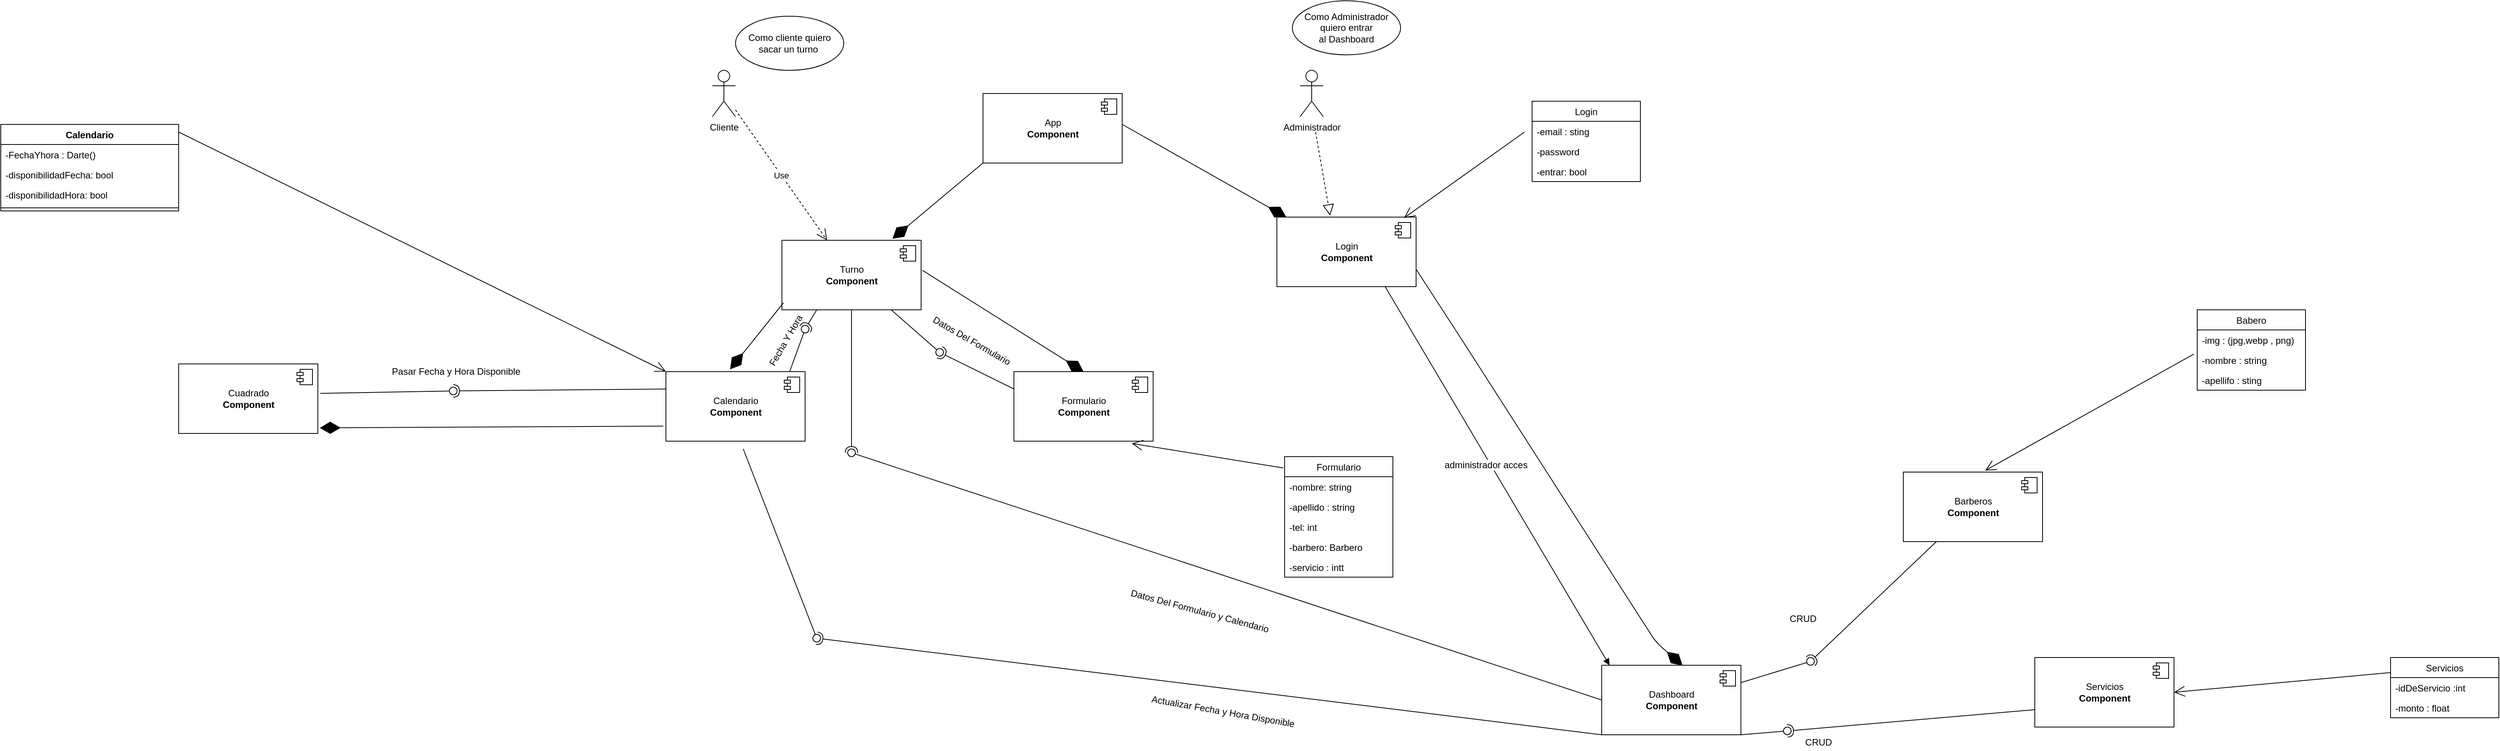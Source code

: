<mxfile>
    <diagram id="Ov19KBfht4VmxtYchFJS" name="Página-1">
        <mxGraphModel dx="3477" dy="1175" grid="1" gridSize="10" guides="1" tooltips="1" connect="1" arrows="1" fold="1" page="1" pageScale="1" pageWidth="827" pageHeight="1169" math="0" shadow="0">
            <root>
                <mxCell id="0"/>
                <mxCell id="1" parent="0"/>
                <mxCell id="2" value="App&lt;br&gt;&lt;b&gt;Component&lt;/b&gt;" style="html=1;dropTarget=0;" vertex="1" parent="1">
                    <mxGeometry x="470" y="150" width="180" height="90" as="geometry"/>
                </mxCell>
                <mxCell id="3" value="" style="shape=module;jettyWidth=8;jettyHeight=4;" vertex="1" parent="2">
                    <mxGeometry x="1" width="20" height="20" relative="1" as="geometry">
                        <mxPoint x="-27" y="7" as="offset"/>
                    </mxGeometry>
                </mxCell>
                <mxCell id="7" value="" style="endArrow=diamondThin;endFill=1;endSize=24;html=1;exitX=0;exitY=1;exitDx=0;exitDy=0;entryX=0.794;entryY=-0.022;entryDx=0;entryDy=0;entryPerimeter=0;" edge="1" parent="1" source="2" target="8">
                    <mxGeometry width="160" relative="1" as="geometry">
                        <mxPoint x="414" y="320" as="sourcePoint"/>
                        <mxPoint x="360" y="330" as="targetPoint"/>
                    </mxGeometry>
                </mxCell>
                <mxCell id="8" value="Turno&lt;br&gt;&lt;b&gt;Component&lt;/b&gt;" style="html=1;dropTarget=0;" vertex="1" parent="1">
                    <mxGeometry x="210" y="340" width="180" height="90" as="geometry"/>
                </mxCell>
                <mxCell id="9" value="" style="shape=module;jettyWidth=8;jettyHeight=4;" vertex="1" parent="8">
                    <mxGeometry x="1" width="20" height="20" relative="1" as="geometry">
                        <mxPoint x="-27" y="7" as="offset"/>
                    </mxGeometry>
                </mxCell>
                <mxCell id="10" value="Calendario&lt;br&gt;&lt;b&gt;Component&lt;/b&gt;" style="html=1;dropTarget=0;" vertex="1" parent="1">
                    <mxGeometry x="60" y="510" width="180" height="90" as="geometry"/>
                </mxCell>
                <mxCell id="11" value="" style="shape=module;jettyWidth=8;jettyHeight=4;" vertex="1" parent="10">
                    <mxGeometry x="1" width="20" height="20" relative="1" as="geometry">
                        <mxPoint x="-27" y="7" as="offset"/>
                    </mxGeometry>
                </mxCell>
                <mxCell id="12" value="Formulario&lt;br&gt;&lt;b&gt;Component&lt;/b&gt;" style="html=1;dropTarget=0;" vertex="1" parent="1">
                    <mxGeometry x="510" y="510" width="180" height="90" as="geometry"/>
                </mxCell>
                <mxCell id="13" value="" style="shape=module;jettyWidth=8;jettyHeight=4;" vertex="1" parent="12">
                    <mxGeometry x="1" width="20" height="20" relative="1" as="geometry">
                        <mxPoint x="-27" y="7" as="offset"/>
                    </mxGeometry>
                </mxCell>
                <mxCell id="14" value="" style="endArrow=diamondThin;endFill=1;endSize=24;html=1;entryX=0.461;entryY=-0.033;entryDx=0;entryDy=0;entryPerimeter=0;exitX=0.011;exitY=0.9;exitDx=0;exitDy=0;exitPerimeter=0;" edge="1" parent="1" source="8" target="10">
                    <mxGeometry width="160" relative="1" as="geometry">
                        <mxPoint x="90" y="420" as="sourcePoint"/>
                        <mxPoint x="250" y="420" as="targetPoint"/>
                    </mxGeometry>
                </mxCell>
                <mxCell id="15" value="" style="endArrow=diamondThin;endFill=1;endSize=24;html=1;entryX=0.5;entryY=0;entryDx=0;entryDy=0;exitX=1.01;exitY=0.433;exitDx=0;exitDy=0;exitPerimeter=0;" edge="1" parent="1" source="8" target="12">
                    <mxGeometry width="160" relative="1" as="geometry">
                        <mxPoint x="330" y="450" as="sourcePoint"/>
                        <mxPoint x="490" y="450" as="targetPoint"/>
                    </mxGeometry>
                </mxCell>
                <mxCell id="17" value="Login&lt;br&gt;&lt;b&gt;Component&lt;/b&gt;" style="html=1;dropTarget=0;" vertex="1" parent="1">
                    <mxGeometry x="850" y="310" width="180" height="90" as="geometry"/>
                </mxCell>
                <mxCell id="18" value="" style="shape=module;jettyWidth=8;jettyHeight=4;" vertex="1" parent="17">
                    <mxGeometry x="1" width="20" height="20" relative="1" as="geometry">
                        <mxPoint x="-27" y="7" as="offset"/>
                    </mxGeometry>
                </mxCell>
                <mxCell id="19" value="" style="endArrow=diamondThin;endFill=1;endSize=24;html=1;exitX=1;exitY=0.75;exitDx=0;exitDy=0;entryX=0.581;entryY=0.004;entryDx=0;entryDy=0;entryPerimeter=0;" edge="1" parent="1" source="17" target="20">
                    <mxGeometry width="160" relative="1" as="geometry">
                        <mxPoint x="950" y="420" as="sourcePoint"/>
                        <mxPoint x="1110" y="480" as="targetPoint"/>
                        <Array as="points">
                            <mxPoint x="1090" y="470"/>
                            <mxPoint x="1340" y="860"/>
                        </Array>
                    </mxGeometry>
                </mxCell>
                <mxCell id="20" value="Dashboard&lt;br&gt;&lt;b&gt;Component&lt;/b&gt;" style="html=1;dropTarget=0;" vertex="1" parent="1">
                    <mxGeometry x="1270" y="890" width="180" height="90" as="geometry"/>
                </mxCell>
                <mxCell id="21" value="" style="shape=module;jettyWidth=8;jettyHeight=4;" vertex="1" parent="20">
                    <mxGeometry x="1" width="20" height="20" relative="1" as="geometry">
                        <mxPoint x="-27" y="7" as="offset"/>
                    </mxGeometry>
                </mxCell>
                <mxCell id="23" value="Cuadrado&lt;br&gt;&lt;b&gt;Component&lt;/b&gt;" style="html=1;dropTarget=0;" vertex="1" parent="1">
                    <mxGeometry x="-570" y="500" width="180" height="90" as="geometry"/>
                </mxCell>
                <mxCell id="24" value="" style="shape=module;jettyWidth=8;jettyHeight=4;" vertex="1" parent="23">
                    <mxGeometry x="1" width="20" height="20" relative="1" as="geometry">
                        <mxPoint x="-27" y="7" as="offset"/>
                    </mxGeometry>
                </mxCell>
                <mxCell id="26" value="Calendario" style="swimlane;fontStyle=1;align=center;verticalAlign=top;childLayout=stackLayout;horizontal=1;startSize=26;horizontalStack=0;resizeParent=1;resizeParentMax=0;resizeLast=0;collapsible=1;marginBottom=0;" vertex="1" parent="1">
                    <mxGeometry x="-800" y="190" width="230" height="112" as="geometry"/>
                </mxCell>
                <mxCell id="27" value="-FechaYhora : Darte()" style="text;strokeColor=none;fillColor=none;align=left;verticalAlign=top;spacingLeft=4;spacingRight=4;overflow=hidden;rotatable=0;points=[[0,0.5],[1,0.5]];portConstraint=eastwest;" vertex="1" parent="26">
                    <mxGeometry y="26" width="230" height="26" as="geometry"/>
                </mxCell>
                <mxCell id="31" value="-disponibilidadFecha: bool" style="text;strokeColor=none;fillColor=none;align=left;verticalAlign=top;spacingLeft=4;spacingRight=4;overflow=hidden;rotatable=0;points=[[0,0.5],[1,0.5]];portConstraint=eastwest;" vertex="1" parent="26">
                    <mxGeometry y="52" width="230" height="26" as="geometry"/>
                </mxCell>
                <mxCell id="33" value="-disponibilidadHora: bool" style="text;strokeColor=none;fillColor=none;align=left;verticalAlign=top;spacingLeft=4;spacingRight=4;overflow=hidden;rotatable=0;points=[[0,0.5],[1,0.5]];portConstraint=eastwest;" vertex="1" parent="26">
                    <mxGeometry y="78" width="230" height="26" as="geometry"/>
                </mxCell>
                <mxCell id="28" value="" style="line;strokeWidth=1;fillColor=none;align=left;verticalAlign=middle;spacingTop=-1;spacingLeft=3;spacingRight=3;rotatable=0;labelPosition=right;points=[];portConstraint=eastwest;" vertex="1" parent="26">
                    <mxGeometry y="104" width="230" height="8" as="geometry"/>
                </mxCell>
                <mxCell id="37" value="" style="endArrow=open;endFill=1;endSize=12;html=1;entryX=0;entryY=0;entryDx=0;entryDy=0;exitX=0.998;exitY=0.086;exitDx=0;exitDy=0;exitPerimeter=0;" edge="1" parent="1" source="26" target="10">
                    <mxGeometry width="160" relative="1" as="geometry">
                        <mxPoint x="10" y="290" as="sourcePoint"/>
                        <mxPoint x="170" y="290" as="targetPoint"/>
                    </mxGeometry>
                </mxCell>
                <mxCell id="40" value="" style="rounded=0;orthogonalLoop=1;jettySize=auto;html=1;endArrow=none;endFill=0;sketch=0;sourcePerimeterSpacing=0;targetPerimeterSpacing=0;exitX=1.017;exitY=0.424;exitDx=0;exitDy=0;exitPerimeter=0;" edge="1" target="42" parent="1" source="23">
                    <mxGeometry relative="1" as="geometry">
                        <mxPoint x="-270" y="525" as="sourcePoint"/>
                    </mxGeometry>
                </mxCell>
                <mxCell id="41" value="" style="rounded=0;orthogonalLoop=1;jettySize=auto;html=1;endArrow=halfCircle;endFill=0;entryX=0.5;entryY=0.5;endSize=6;strokeWidth=1;sketch=0;exitX=0;exitY=0.25;exitDx=0;exitDy=0;" edge="1" target="42" parent="1" source="10">
                    <mxGeometry relative="1" as="geometry">
                        <mxPoint x="-230" y="525" as="sourcePoint"/>
                    </mxGeometry>
                </mxCell>
                <mxCell id="42" value="" style="ellipse;whiteSpace=wrap;html=1;align=center;aspect=fixed;resizable=0;points=[];outlineConnect=0;sketch=0;" vertex="1" parent="1">
                    <mxGeometry x="-220" y="530" width="10" height="10" as="geometry"/>
                </mxCell>
                <mxCell id="44" value="" style="endArrow=diamondThin;endFill=1;endSize=24;html=1;entryX=1.014;entryY=0.92;entryDx=0;entryDy=0;entryPerimeter=0;exitX=-0.019;exitY=0.783;exitDx=0;exitDy=0;exitPerimeter=0;" edge="1" parent="1" source="10" target="23">
                    <mxGeometry width="160" relative="1" as="geometry">
                        <mxPoint x="-290" y="560" as="sourcePoint"/>
                        <mxPoint x="-130" y="560" as="targetPoint"/>
                    </mxGeometry>
                </mxCell>
                <mxCell id="45" value="Pasar Fecha y Hora Disponible&amp;nbsp;" style="text;html=1;align=center;verticalAlign=middle;resizable=0;points=[];autosize=1;strokeColor=none;fillColor=none;" vertex="1" parent="1">
                    <mxGeometry x="-300" y="500" width="180" height="20" as="geometry"/>
                </mxCell>
                <mxCell id="46" value="Formulario" style="swimlane;fontStyle=0;childLayout=stackLayout;horizontal=1;startSize=26;fillColor=none;horizontalStack=0;resizeParent=1;resizeParentMax=0;resizeLast=0;collapsible=1;marginBottom=0;" vertex="1" parent="1">
                    <mxGeometry x="860" y="620" width="140" height="156" as="geometry"/>
                </mxCell>
                <mxCell id="47" value="-nombre: string" style="text;strokeColor=none;fillColor=none;align=left;verticalAlign=top;spacingLeft=4;spacingRight=4;overflow=hidden;rotatable=0;points=[[0,0.5],[1,0.5]];portConstraint=eastwest;" vertex="1" parent="46">
                    <mxGeometry y="26" width="140" height="26" as="geometry"/>
                </mxCell>
                <mxCell id="48" value="-apellido : string" style="text;strokeColor=none;fillColor=none;align=left;verticalAlign=top;spacingLeft=4;spacingRight=4;overflow=hidden;rotatable=0;points=[[0,0.5],[1,0.5]];portConstraint=eastwest;" vertex="1" parent="46">
                    <mxGeometry y="52" width="140" height="26" as="geometry"/>
                </mxCell>
                <mxCell id="49" value="-tel: int" style="text;strokeColor=none;fillColor=none;align=left;verticalAlign=top;spacingLeft=4;spacingRight=4;overflow=hidden;rotatable=0;points=[[0,0.5],[1,0.5]];portConstraint=eastwest;" vertex="1" parent="46">
                    <mxGeometry y="78" width="140" height="26" as="geometry"/>
                </mxCell>
                <mxCell id="50" value="-barbero: Barbero" style="text;strokeColor=none;fillColor=none;align=left;verticalAlign=top;spacingLeft=4;spacingRight=4;overflow=hidden;rotatable=0;points=[[0,0.5],[1,0.5]];portConstraint=eastwest;" vertex="1" parent="46">
                    <mxGeometry y="104" width="140" height="26" as="geometry"/>
                </mxCell>
                <mxCell id="51" value="-servicio : intt" style="text;strokeColor=none;fillColor=none;align=left;verticalAlign=top;spacingLeft=4;spacingRight=4;overflow=hidden;rotatable=0;points=[[0,0.5],[1,0.5]];portConstraint=eastwest;" vertex="1" parent="46">
                    <mxGeometry y="130" width="140" height="26" as="geometry"/>
                </mxCell>
                <mxCell id="52" value="" style="endArrow=open;endFill=1;endSize=12;html=1;entryX=0.847;entryY=1.033;entryDx=0;entryDy=0;entryPerimeter=0;exitX=-0.012;exitY=0.094;exitDx=0;exitDy=0;exitPerimeter=0;" edge="1" parent="1" source="46" target="12">
                    <mxGeometry width="160" relative="1" as="geometry">
                        <mxPoint x="610" y="680" as="sourcePoint"/>
                        <mxPoint x="770" y="680" as="targetPoint"/>
                    </mxGeometry>
                </mxCell>
                <mxCell id="56" value="" style="rounded=0;orthogonalLoop=1;jettySize=auto;html=1;endArrow=none;endFill=0;sketch=0;sourcePerimeterSpacing=0;targetPerimeterSpacing=0;" edge="1" target="58" parent="1" source="8">
                    <mxGeometry relative="1" as="geometry">
                        <mxPoint x="394" y="485" as="sourcePoint"/>
                    </mxGeometry>
                </mxCell>
                <mxCell id="57" value="" style="rounded=0;orthogonalLoop=1;jettySize=auto;html=1;endArrow=halfCircle;endFill=0;entryX=0.5;entryY=0.5;endSize=6;strokeWidth=1;sketch=0;exitX=0;exitY=0.25;exitDx=0;exitDy=0;" edge="1" target="58" parent="1" source="12">
                    <mxGeometry relative="1" as="geometry">
                        <mxPoint x="434" y="485" as="sourcePoint"/>
                    </mxGeometry>
                </mxCell>
                <mxCell id="58" value="" style="ellipse;whiteSpace=wrap;html=1;align=center;aspect=fixed;resizable=0;points=[];outlineConnect=0;sketch=0;" vertex="1" parent="1">
                    <mxGeometry x="409" y="480" width="10" height="10" as="geometry"/>
                </mxCell>
                <mxCell id="59" value="Datos Del Formulario" style="text;html=1;align=center;verticalAlign=middle;resizable=0;points=[];autosize=1;strokeColor=none;fillColor=none;rotation=30;" vertex="1" parent="1">
                    <mxGeometry x="390" y="460" width="130" height="20" as="geometry"/>
                </mxCell>
                <mxCell id="60" value="" style="rounded=0;orthogonalLoop=1;jettySize=auto;html=1;endArrow=none;endFill=0;sketch=0;sourcePerimeterSpacing=0;targetPerimeterSpacing=0;exitX=0.889;exitY=0;exitDx=0;exitDy=0;exitPerimeter=0;" edge="1" target="62" parent="1" source="10">
                    <mxGeometry relative="1" as="geometry">
                        <mxPoint x="220" y="455" as="sourcePoint"/>
                    </mxGeometry>
                </mxCell>
                <mxCell id="61" value="" style="rounded=0;orthogonalLoop=1;jettySize=auto;html=1;endArrow=halfCircle;endFill=0;entryX=0.5;entryY=0.5;endSize=6;strokeWidth=1;sketch=0;exitX=0.25;exitY=1;exitDx=0;exitDy=0;" edge="1" target="62" parent="1" source="8">
                    <mxGeometry relative="1" as="geometry">
                        <mxPoint x="260" y="455" as="sourcePoint"/>
                    </mxGeometry>
                </mxCell>
                <mxCell id="62" value="" style="ellipse;whiteSpace=wrap;html=1;align=center;aspect=fixed;resizable=0;points=[];outlineConnect=0;sketch=0;" vertex="1" parent="1">
                    <mxGeometry x="235" y="450" width="10" height="10" as="geometry"/>
                </mxCell>
                <mxCell id="63" value="Fecha Y Hora" style="text;html=1;align=center;verticalAlign=middle;resizable=0;points=[];autosize=1;strokeColor=none;fillColor=none;rotation=-60;" vertex="1" parent="1">
                    <mxGeometry x="170" y="460" width="90" height="20" as="geometry"/>
                </mxCell>
                <mxCell id="64" value="" style="rounded=0;orthogonalLoop=1;jettySize=auto;html=1;endArrow=none;endFill=0;sketch=0;sourcePerimeterSpacing=0;targetPerimeterSpacing=0;exitX=0;exitY=0.5;exitDx=0;exitDy=0;" edge="1" target="66" parent="1" source="20">
                    <mxGeometry relative="1" as="geometry">
                        <mxPoint x="1250" y="940" as="sourcePoint"/>
                    </mxGeometry>
                </mxCell>
                <mxCell id="65" value="" style="rounded=0;orthogonalLoop=1;jettySize=auto;html=1;endArrow=halfCircle;endFill=0;entryX=0.5;entryY=0.5;endSize=6;strokeWidth=1;sketch=0;exitX=0.5;exitY=1;exitDx=0;exitDy=0;" edge="1" target="66" parent="1" source="8">
                    <mxGeometry relative="1" as="geometry">
                        <mxPoint x="320" y="615" as="sourcePoint"/>
                    </mxGeometry>
                </mxCell>
                <mxCell id="66" value="" style="ellipse;whiteSpace=wrap;html=1;align=center;aspect=fixed;resizable=0;points=[];outlineConnect=0;sketch=0;" vertex="1" parent="1">
                    <mxGeometry x="295" y="610" width="10" height="10" as="geometry"/>
                </mxCell>
                <mxCell id="68" value="Datos Del Formulario y Calendario" style="text;html=1;align=center;verticalAlign=middle;resizable=0;points=[];autosize=1;strokeColor=none;fillColor=none;rotation=15;" vertex="1" parent="1">
                    <mxGeometry x="650" y="810" width="200" height="20" as="geometry"/>
                </mxCell>
                <mxCell id="69" value="" style="endArrow=diamondThin;endFill=1;endSize=24;html=1;entryX=0.068;entryY=0.001;entryDx=0;entryDy=0;entryPerimeter=0;" edge="1" parent="1" target="17">
                    <mxGeometry width="160" relative="1" as="geometry">
                        <mxPoint x="650" y="190" as="sourcePoint"/>
                        <mxPoint x="810" y="190" as="targetPoint"/>
                    </mxGeometry>
                </mxCell>
                <mxCell id="70" value="Login" style="swimlane;fontStyle=0;childLayout=stackLayout;horizontal=1;startSize=26;fillColor=none;horizontalStack=0;resizeParent=1;resizeParentMax=0;resizeLast=0;collapsible=1;marginBottom=0;" vertex="1" parent="1">
                    <mxGeometry x="1180" y="160" width="140" height="104" as="geometry"/>
                </mxCell>
                <mxCell id="71" value="-email : sting" style="text;strokeColor=none;fillColor=none;align=left;verticalAlign=top;spacingLeft=4;spacingRight=4;overflow=hidden;rotatable=0;points=[[0,0.5],[1,0.5]];portConstraint=eastwest;" vertex="1" parent="70">
                    <mxGeometry y="26" width="140" height="26" as="geometry"/>
                </mxCell>
                <mxCell id="72" value="-password" style="text;strokeColor=none;fillColor=none;align=left;verticalAlign=top;spacingLeft=4;spacingRight=4;overflow=hidden;rotatable=0;points=[[0,0.5],[1,0.5]];portConstraint=eastwest;" vertex="1" parent="70">
                    <mxGeometry y="52" width="140" height="26" as="geometry"/>
                </mxCell>
                <mxCell id="73" value="-entrar: bool" style="text;strokeColor=none;fillColor=none;align=left;verticalAlign=top;spacingLeft=4;spacingRight=4;overflow=hidden;rotatable=0;points=[[0,0.5],[1,0.5]];portConstraint=eastwest;" vertex="1" parent="70">
                    <mxGeometry y="78" width="140" height="26" as="geometry"/>
                </mxCell>
                <mxCell id="74" value="" style="endArrow=open;endFill=1;endSize=12;html=1;entryX=0.914;entryY=0.011;entryDx=0;entryDy=0;entryPerimeter=0;" edge="1" parent="1" target="17">
                    <mxGeometry width="160" relative="1" as="geometry">
                        <mxPoint x="1170" y="200" as="sourcePoint"/>
                        <mxPoint x="1130" y="200" as="targetPoint"/>
                    </mxGeometry>
                </mxCell>
                <mxCell id="75" value="Administrador" style="shape=umlActor;verticalLabelPosition=bottom;verticalAlign=top;html=1;" vertex="1" parent="1">
                    <mxGeometry x="880" y="120" width="30" height="60" as="geometry"/>
                </mxCell>
                <mxCell id="76" value="" style="endArrow=block;dashed=1;endFill=0;endSize=12;html=1;entryX=0.383;entryY=-0.022;entryDx=0;entryDy=0;entryPerimeter=0;" edge="1" parent="1" target="17">
                    <mxGeometry width="160" relative="1" as="geometry">
                        <mxPoint x="900" y="200" as="sourcePoint"/>
                        <mxPoint x="1020" y="230" as="targetPoint"/>
                    </mxGeometry>
                </mxCell>
                <mxCell id="77" value="Como Administrador quiero entrar al&amp;nbsp;&lt;span&gt;Dashboard&lt;/span&gt;" style="ellipse;whiteSpace=wrap;html=1;" vertex="1" parent="1">
                    <mxGeometry x="870" y="30" width="140" height="70" as="geometry"/>
                </mxCell>
                <mxCell id="82" value="&lt;span style=&quot;font-size: 12px&quot;&gt;administrador acces&lt;/span&gt;" style="html=1;verticalAlign=bottom;endArrow=block;entryX=0.056;entryY=0;entryDx=0;entryDy=0;entryPerimeter=0;" edge="1" parent="1" target="20">
                    <mxGeometry x="-0.042" y="-10" width="80" relative="1" as="geometry">
                        <mxPoint x="990" y="400" as="sourcePoint"/>
                        <mxPoint x="1060" y="530" as="targetPoint"/>
                        <mxPoint as="offset"/>
                    </mxGeometry>
                </mxCell>
                <mxCell id="88" value="Cliente&lt;br&gt;&lt;br&gt;" style="shape=umlActor;verticalLabelPosition=bottom;verticalAlign=top;html=1;" vertex="1" parent="1">
                    <mxGeometry x="120" y="120" width="30" height="60" as="geometry"/>
                </mxCell>
                <mxCell id="89" value="Como cliente quiero sacar un turno&amp;nbsp;" style="ellipse;whiteSpace=wrap;html=1;" vertex="1" parent="1">
                    <mxGeometry x="150" y="50" width="140" height="70" as="geometry"/>
                </mxCell>
                <mxCell id="90" value="Use" style="endArrow=open;endSize=12;dashed=1;html=1;" edge="1" parent="1" source="88" target="8">
                    <mxGeometry width="160" relative="1" as="geometry">
                        <mxPoint x="150" y="220" as="sourcePoint"/>
                        <mxPoint x="310" y="220" as="targetPoint"/>
                    </mxGeometry>
                </mxCell>
                <mxCell id="91" value="" style="rounded=0;orthogonalLoop=1;jettySize=auto;html=1;endArrow=none;endFill=0;sketch=0;sourcePerimeterSpacing=0;targetPerimeterSpacing=0;" edge="1" target="93" parent="1">
                    <mxGeometry relative="1" as="geometry">
                        <mxPoint x="160" y="610" as="sourcePoint"/>
                    </mxGeometry>
                </mxCell>
                <mxCell id="92" value="" style="rounded=0;orthogonalLoop=1;jettySize=auto;html=1;endArrow=halfCircle;endFill=0;entryX=0.5;entryY=0.5;endSize=6;strokeWidth=1;sketch=0;exitX=0;exitY=1;exitDx=0;exitDy=0;" edge="1" target="93" parent="1" source="20">
                    <mxGeometry relative="1" as="geometry">
                        <mxPoint x="275" y="855" as="sourcePoint"/>
                    </mxGeometry>
                </mxCell>
                <mxCell id="93" value="" style="ellipse;whiteSpace=wrap;html=1;align=center;aspect=fixed;resizable=0;points=[];outlineConnect=0;sketch=0;" vertex="1" parent="1">
                    <mxGeometry x="250" y="850" width="10" height="10" as="geometry"/>
                </mxCell>
                <mxCell id="94" value="Actualizar Fecha y Hora Disponible" style="text;html=1;align=center;verticalAlign=middle;resizable=0;points=[];autosize=1;strokeColor=none;fillColor=none;rotation=10;" vertex="1" parent="1">
                    <mxGeometry x="680" y="940" width="200" height="20" as="geometry"/>
                </mxCell>
                <mxCell id="95" value="Barberos&lt;br&gt;&lt;b&gt;Component&lt;/b&gt;" style="html=1;dropTarget=0;" vertex="1" parent="1">
                    <mxGeometry x="1660" y="640" width="180" height="90" as="geometry"/>
                </mxCell>
                <mxCell id="96" value="" style="shape=module;jettyWidth=8;jettyHeight=4;" vertex="1" parent="95">
                    <mxGeometry x="1" width="20" height="20" relative="1" as="geometry">
                        <mxPoint x="-27" y="7" as="offset"/>
                    </mxGeometry>
                </mxCell>
                <mxCell id="97" value="Servicios&lt;br&gt;&lt;b&gt;Component&lt;/b&gt;" style="html=1;dropTarget=0;" vertex="1" parent="1">
                    <mxGeometry x="1830" y="880" width="180" height="90" as="geometry"/>
                </mxCell>
                <mxCell id="98" value="" style="shape=module;jettyWidth=8;jettyHeight=4;" vertex="1" parent="97">
                    <mxGeometry x="1" width="20" height="20" relative="1" as="geometry">
                        <mxPoint x="-27" y="7" as="offset"/>
                    </mxGeometry>
                </mxCell>
                <mxCell id="99" value="" style="rounded=0;orthogonalLoop=1;jettySize=auto;html=1;endArrow=none;endFill=0;sketch=0;sourcePerimeterSpacing=0;targetPerimeterSpacing=0;exitX=1;exitY=0.25;exitDx=0;exitDy=0;" edge="1" target="101" parent="1" source="20">
                    <mxGeometry relative="1" as="geometry">
                        <mxPoint x="1520" y="885" as="sourcePoint"/>
                    </mxGeometry>
                </mxCell>
                <mxCell id="100" value="" style="rounded=0;orthogonalLoop=1;jettySize=auto;html=1;endArrow=halfCircle;endFill=0;entryX=0.5;entryY=0.5;endSize=6;strokeWidth=1;sketch=0;" edge="1" target="101" parent="1" source="95">
                    <mxGeometry relative="1" as="geometry">
                        <mxPoint x="1560" y="885" as="sourcePoint"/>
                    </mxGeometry>
                </mxCell>
                <mxCell id="101" value="" style="ellipse;whiteSpace=wrap;html=1;align=center;aspect=fixed;resizable=0;points=[];outlineConnect=0;sketch=0;" vertex="1" parent="1">
                    <mxGeometry x="1535" y="880" width="10" height="10" as="geometry"/>
                </mxCell>
                <mxCell id="102" value="" style="rounded=0;orthogonalLoop=1;jettySize=auto;html=1;endArrow=none;endFill=0;sketch=0;sourcePerimeterSpacing=0;targetPerimeterSpacing=0;exitX=1;exitY=1;exitDx=0;exitDy=0;" edge="1" target="104" parent="1" source="20">
                    <mxGeometry relative="1" as="geometry">
                        <mxPoint x="1490" y="975" as="sourcePoint"/>
                    </mxGeometry>
                </mxCell>
                <mxCell id="103" value="" style="rounded=0;orthogonalLoop=1;jettySize=auto;html=1;endArrow=halfCircle;endFill=0;entryX=0.5;entryY=0.5;endSize=6;strokeWidth=1;sketch=0;exitX=0;exitY=0.75;exitDx=0;exitDy=0;" edge="1" target="104" parent="1" source="97">
                    <mxGeometry relative="1" as="geometry">
                        <mxPoint x="1540" y="975" as="sourcePoint"/>
                    </mxGeometry>
                </mxCell>
                <mxCell id="104" value="" style="ellipse;whiteSpace=wrap;html=1;align=center;aspect=fixed;resizable=0;points=[];outlineConnect=0;sketch=0;" vertex="1" parent="1">
                    <mxGeometry x="1505" y="970" width="10" height="10" as="geometry"/>
                </mxCell>
                <mxCell id="105" value="CRUD" style="text;html=1;align=center;verticalAlign=middle;resizable=0;points=[];autosize=1;strokeColor=none;fillColor=none;" vertex="1" parent="1">
                    <mxGeometry x="1505" y="820" width="50" height="20" as="geometry"/>
                </mxCell>
                <mxCell id="106" value="CRUD" style="text;html=1;align=center;verticalAlign=middle;resizable=0;points=[];autosize=1;strokeColor=none;fillColor=none;" vertex="1" parent="1">
                    <mxGeometry x="1525" y="980" width="50" height="20" as="geometry"/>
                </mxCell>
                <mxCell id="107" value="Babero" style="swimlane;fontStyle=0;childLayout=stackLayout;horizontal=1;startSize=26;fillColor=none;horizontalStack=0;resizeParent=1;resizeParentMax=0;resizeLast=0;collapsible=1;marginBottom=0;" vertex="1" parent="1">
                    <mxGeometry x="2040" y="430" width="140" height="104" as="geometry"/>
                </mxCell>
                <mxCell id="108" value="-img : (jpg,webp , png)" style="text;strokeColor=none;fillColor=none;align=left;verticalAlign=top;spacingLeft=4;spacingRight=4;overflow=hidden;rotatable=0;points=[[0,0.5],[1,0.5]];portConstraint=eastwest;" vertex="1" parent="107">
                    <mxGeometry y="26" width="140" height="26" as="geometry"/>
                </mxCell>
                <mxCell id="109" value="-nombre : string" style="text;strokeColor=none;fillColor=none;align=left;verticalAlign=top;spacingLeft=4;spacingRight=4;overflow=hidden;rotatable=0;points=[[0,0.5],[1,0.5]];portConstraint=eastwest;" vertex="1" parent="107">
                    <mxGeometry y="52" width="140" height="26" as="geometry"/>
                </mxCell>
                <mxCell id="110" value="-apellifo : sting " style="text;strokeColor=none;fillColor=none;align=left;verticalAlign=top;spacingLeft=4;spacingRight=4;overflow=hidden;rotatable=0;points=[[0,0.5],[1,0.5]];portConstraint=eastwest;" vertex="1" parent="107">
                    <mxGeometry y="78" width="140" height="26" as="geometry"/>
                </mxCell>
                <mxCell id="114" value="" style="endArrow=open;endFill=1;endSize=12;html=1;entryX=0.588;entryY=-0.022;entryDx=0;entryDy=0;entryPerimeter=0;exitX=-0.03;exitY=0.199;exitDx=0;exitDy=0;exitPerimeter=0;" edge="1" parent="1" source="109" target="95">
                    <mxGeometry width="160" relative="1" as="geometry">
                        <mxPoint x="1810" y="520" as="sourcePoint"/>
                        <mxPoint x="1970" y="520" as="targetPoint"/>
                    </mxGeometry>
                </mxCell>
                <mxCell id="115" value="Servicios" style="swimlane;fontStyle=0;childLayout=stackLayout;horizontal=1;startSize=26;fillColor=none;horizontalStack=0;resizeParent=1;resizeParentMax=0;resizeLast=0;collapsible=1;marginBottom=0;" vertex="1" parent="1">
                    <mxGeometry x="2290" y="880" width="140" height="78" as="geometry"/>
                </mxCell>
                <mxCell id="116" value="-idDeServicio :int" style="text;strokeColor=none;fillColor=none;align=left;verticalAlign=top;spacingLeft=4;spacingRight=4;overflow=hidden;rotatable=0;points=[[0,0.5],[1,0.5]];portConstraint=eastwest;" vertex="1" parent="115">
                    <mxGeometry y="26" width="140" height="26" as="geometry"/>
                </mxCell>
                <mxCell id="117" value="-monto : float" style="text;strokeColor=none;fillColor=none;align=left;verticalAlign=top;spacingLeft=4;spacingRight=4;overflow=hidden;rotatable=0;points=[[0,0.5],[1,0.5]];portConstraint=eastwest;" vertex="1" parent="115">
                    <mxGeometry y="52" width="140" height="26" as="geometry"/>
                </mxCell>
                <mxCell id="119" value="" style="endArrow=open;endFill=1;endSize=12;html=1;entryX=1;entryY=0.5;entryDx=0;entryDy=0;exitX=0;exitY=0.25;exitDx=0;exitDy=0;" edge="1" parent="1" source="115" target="97">
                    <mxGeometry width="160" relative="1" as="geometry">
                        <mxPoint x="2090" y="910" as="sourcePoint"/>
                        <mxPoint x="2250" y="910" as="targetPoint"/>
                    </mxGeometry>
                </mxCell>
            </root>
        </mxGraphModel>
    </diagram>
</mxfile>